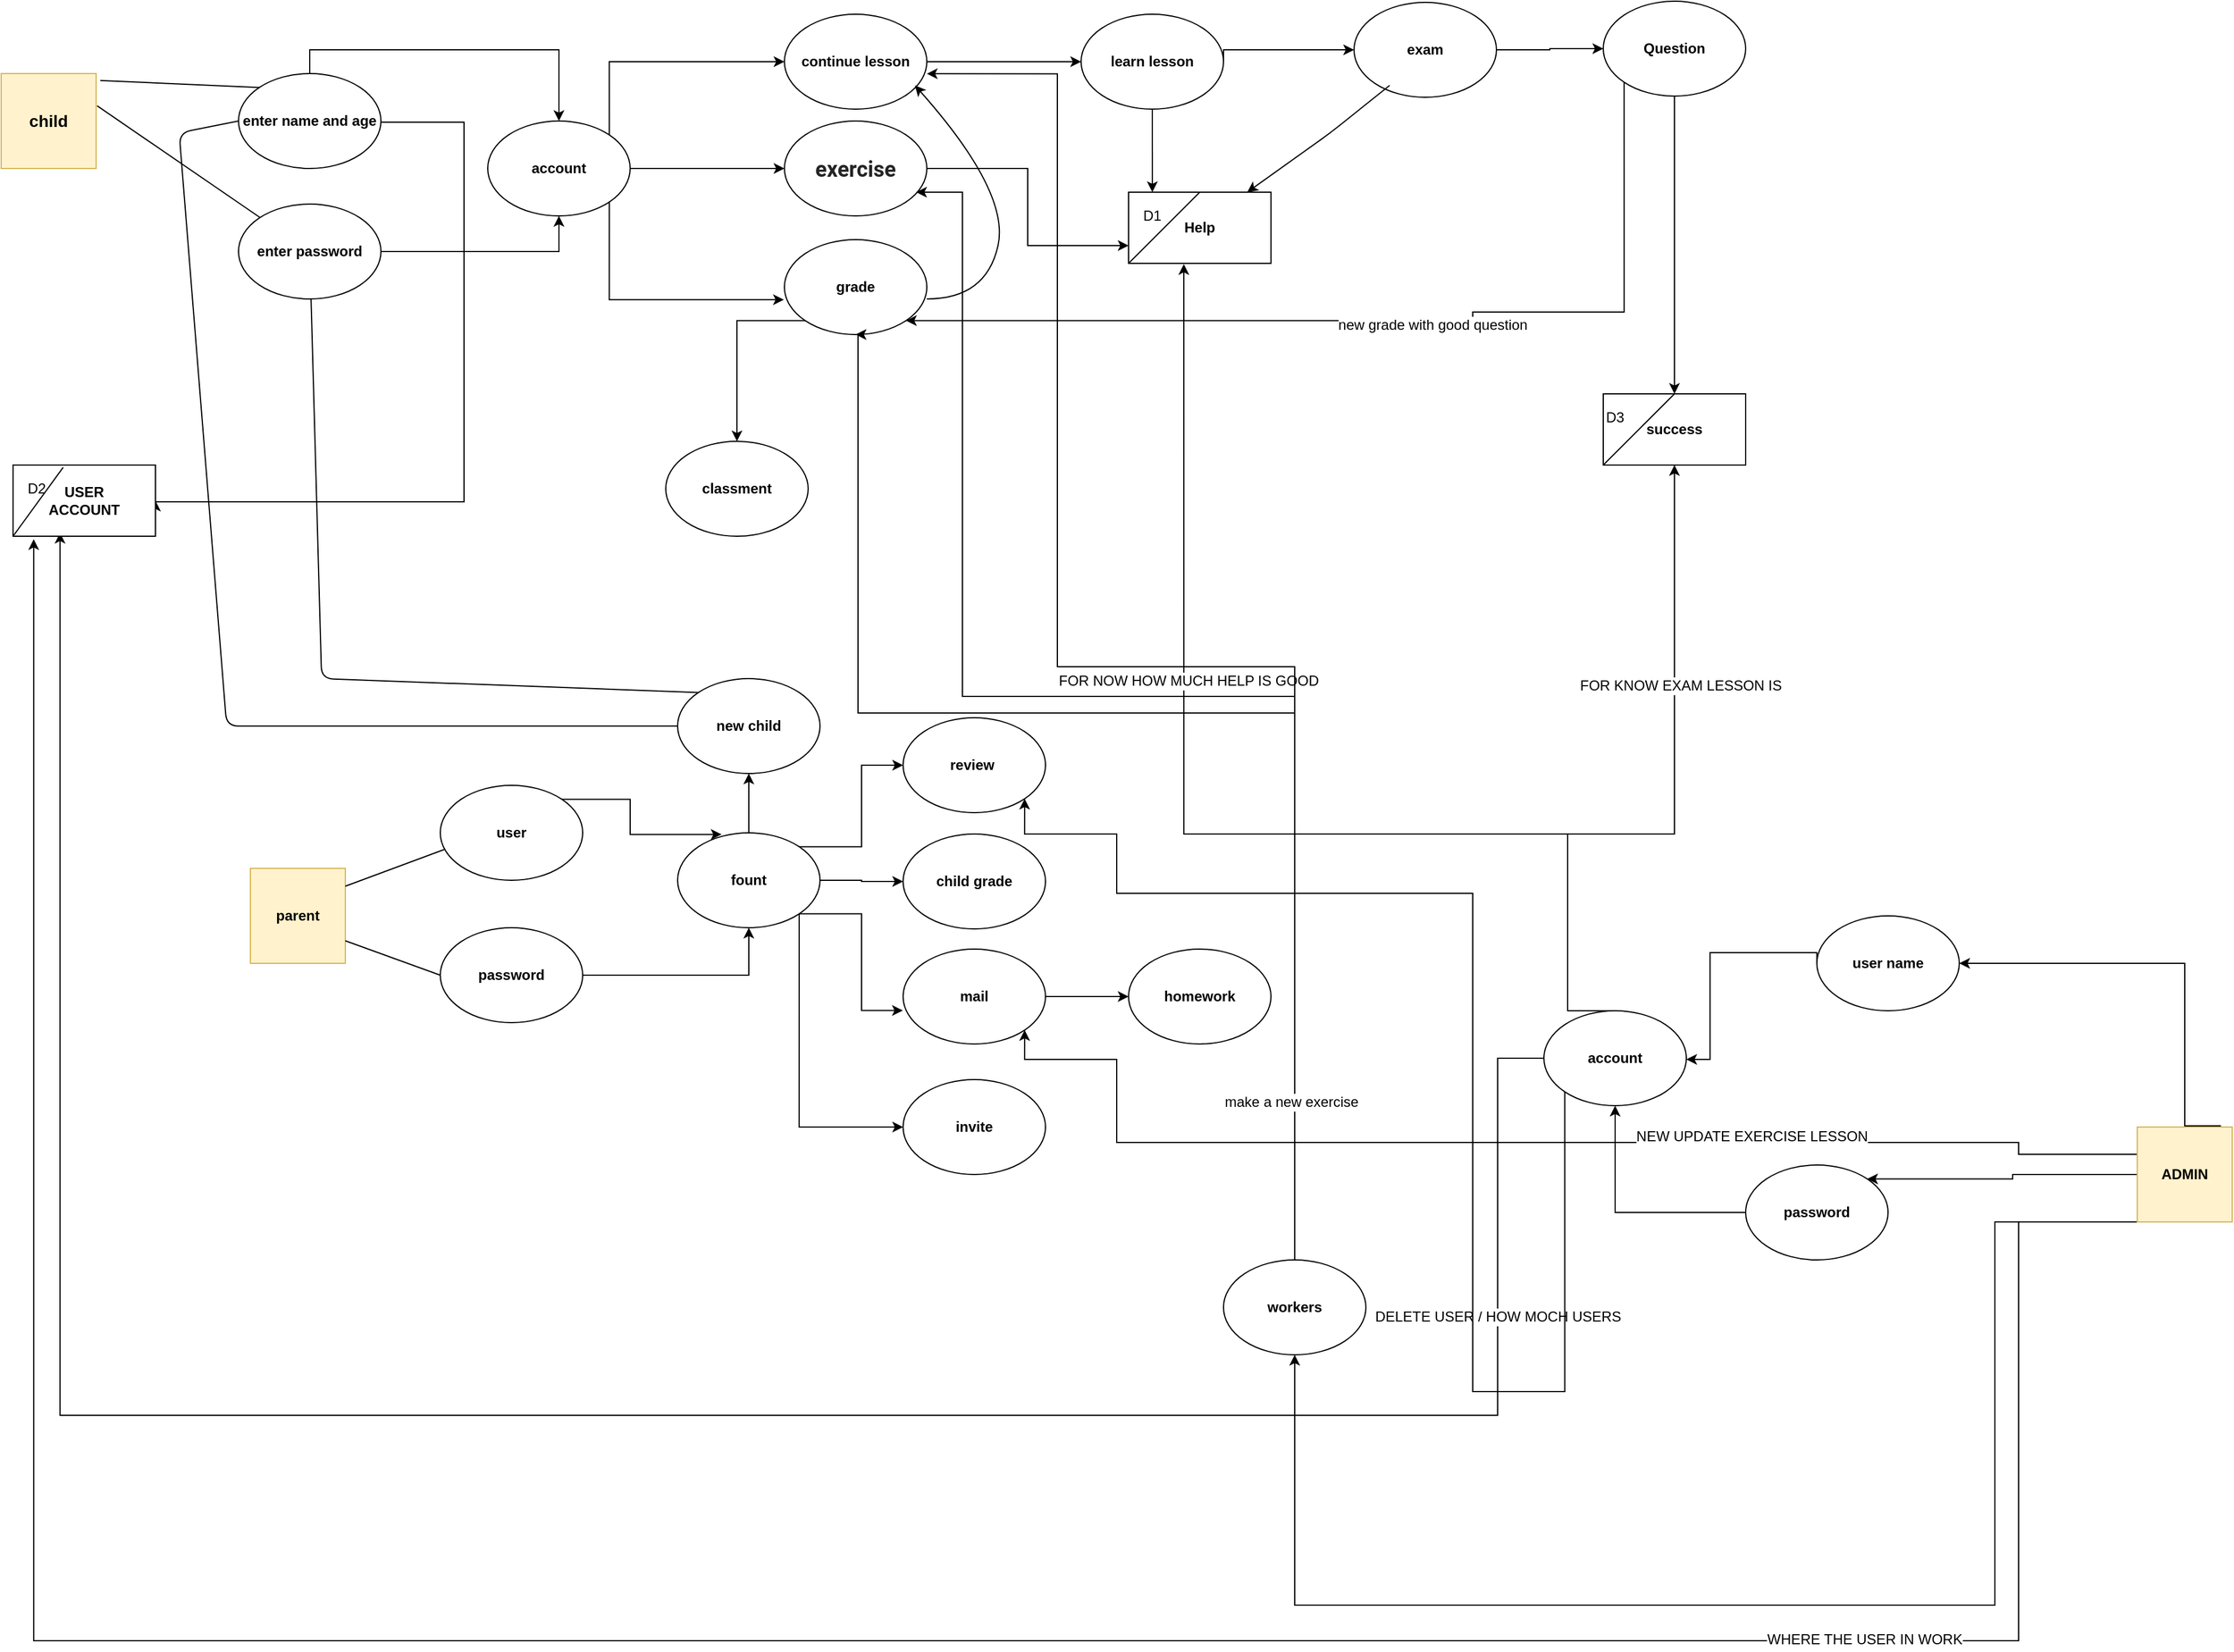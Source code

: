 <mxfile version="12.3.7" type="github" pages="1">
  <diagram id="p5BU9hymUU23O3TSgvM1" name="Page-1">
    <mxGraphModel dx="2015" dy="2181" grid="1" gridSize="10" guides="1" tooltips="1" connect="1" arrows="1" fold="1" page="1" pageScale="1" pageWidth="827" pageHeight="1169" math="0" shadow="0">
      <root>
        <mxCell id="0"/>
        <mxCell id="1" parent="0"/>
        <mxCell id="aAzarC-H_IoA1S3gir9M-2" value="&lt;font style=&quot;font-size: 14px&quot;&gt;&lt;b&gt;child&lt;/b&gt;&lt;/font&gt;" style="whiteSpace=wrap;html=1;aspect=fixed;fillColor=#fff2cc;strokeColor=#d6b656;" parent="1" vertex="1">
          <mxGeometry x="30" y="20" width="80" height="80" as="geometry"/>
        </mxCell>
        <mxCell id="aAzarC-H_IoA1S3gir9M-10" style="edgeStyle=orthogonalEdgeStyle;rounded=0;orthogonalLoop=1;jettySize=auto;html=1;exitX=0.5;exitY=0;exitDx=0;exitDy=0;entryX=0.5;entryY=0;entryDx=0;entryDy=0;" parent="1" source="aAzarC-H_IoA1S3gir9M-3" target="aAzarC-H_IoA1S3gir9M-8" edge="1">
          <mxGeometry relative="1" as="geometry"/>
        </mxCell>
        <mxCell id="aAzarC-H_IoA1S3gir9M-107" style="edgeStyle=orthogonalEdgeStyle;rounded=0;orthogonalLoop=1;jettySize=auto;html=1;exitX=1;exitY=0.5;exitDx=0;exitDy=0;entryX=1;entryY=0.5;entryDx=0;entryDy=0;" parent="1" source="aAzarC-H_IoA1S3gir9M-3" target="aAzarC-H_IoA1S3gir9M-76" edge="1">
          <mxGeometry relative="1" as="geometry">
            <mxPoint x="390" y="470" as="targetPoint"/>
            <Array as="points">
              <mxPoint x="420" y="61"/>
              <mxPoint x="420" y="381"/>
            </Array>
          </mxGeometry>
        </mxCell>
        <mxCell id="aAzarC-H_IoA1S3gir9M-3" value="&lt;b&gt;enter name and age&lt;/b&gt;" style="ellipse;whiteSpace=wrap;html=1;" parent="1" vertex="1">
          <mxGeometry x="230" y="20" width="120" height="80" as="geometry"/>
        </mxCell>
        <mxCell id="aAzarC-H_IoA1S3gir9M-4" value="" style="endArrow=none;html=1;exitX=1.044;exitY=0.074;exitDx=0;exitDy=0;exitPerimeter=0;entryX=0;entryY=0;entryDx=0;entryDy=0;" parent="1" source="aAzarC-H_IoA1S3gir9M-2" target="aAzarC-H_IoA1S3gir9M-3" edge="1">
          <mxGeometry width="50" height="50" relative="1" as="geometry">
            <mxPoint x="150" y="80" as="sourcePoint"/>
            <mxPoint x="200" y="30" as="targetPoint"/>
          </mxGeometry>
        </mxCell>
        <mxCell id="aAzarC-H_IoA1S3gir9M-9" style="edgeStyle=orthogonalEdgeStyle;rounded=0;orthogonalLoop=1;jettySize=auto;html=1;exitX=1;exitY=0.5;exitDx=0;exitDy=0;entryX=0.5;entryY=1;entryDx=0;entryDy=0;" parent="1" source="aAzarC-H_IoA1S3gir9M-5" target="aAzarC-H_IoA1S3gir9M-8" edge="1">
          <mxGeometry relative="1" as="geometry"/>
        </mxCell>
        <mxCell id="aAzarC-H_IoA1S3gir9M-5" value="&lt;b&gt;enter password&lt;/b&gt;" style="ellipse;whiteSpace=wrap;html=1;" parent="1" vertex="1">
          <mxGeometry x="230" y="130" width="120" height="80" as="geometry"/>
        </mxCell>
        <mxCell id="aAzarC-H_IoA1S3gir9M-7" value="" style="endArrow=none;html=1;exitX=1.011;exitY=0.34;exitDx=0;exitDy=0;exitPerimeter=0;" parent="1" source="aAzarC-H_IoA1S3gir9M-2" target="aAzarC-H_IoA1S3gir9M-5" edge="1">
          <mxGeometry width="50" height="50" relative="1" as="geometry">
            <mxPoint x="30" y="280" as="sourcePoint"/>
            <mxPoint x="80" y="230" as="targetPoint"/>
            <Array as="points"/>
          </mxGeometry>
        </mxCell>
        <mxCell id="aAzarC-H_IoA1S3gir9M-14" style="edgeStyle=orthogonalEdgeStyle;rounded=0;orthogonalLoop=1;jettySize=auto;html=1;exitX=1;exitY=1;exitDx=0;exitDy=0;entryX=-0.004;entryY=0.633;entryDx=0;entryDy=0;entryPerimeter=0;" parent="1" source="aAzarC-H_IoA1S3gir9M-8" target="aAzarC-H_IoA1S3gir9M-13" edge="1">
          <mxGeometry relative="1" as="geometry">
            <Array as="points">
              <mxPoint x="542" y="211"/>
            </Array>
          </mxGeometry>
        </mxCell>
        <mxCell id="aAzarC-H_IoA1S3gir9M-15" style="edgeStyle=orthogonalEdgeStyle;rounded=0;orthogonalLoop=1;jettySize=auto;html=1;exitX=1;exitY=0.5;exitDx=0;exitDy=0;" parent="1" source="aAzarC-H_IoA1S3gir9M-8" target="aAzarC-H_IoA1S3gir9M-12" edge="1">
          <mxGeometry relative="1" as="geometry"/>
        </mxCell>
        <mxCell id="aAzarC-H_IoA1S3gir9M-16" style="edgeStyle=orthogonalEdgeStyle;rounded=0;orthogonalLoop=1;jettySize=auto;html=1;exitX=1;exitY=0;exitDx=0;exitDy=0;entryX=0;entryY=0.5;entryDx=0;entryDy=0;" parent="1" source="aAzarC-H_IoA1S3gir9M-8" target="aAzarC-H_IoA1S3gir9M-11" edge="1">
          <mxGeometry relative="1" as="geometry">
            <Array as="points">
              <mxPoint x="542" y="10"/>
            </Array>
          </mxGeometry>
        </mxCell>
        <mxCell id="aAzarC-H_IoA1S3gir9M-8" value="&lt;b&gt;account&lt;/b&gt;" style="ellipse;whiteSpace=wrap;html=1;" parent="1" vertex="1">
          <mxGeometry x="440" y="60" width="120" height="80" as="geometry"/>
        </mxCell>
        <mxCell id="aAzarC-H_IoA1S3gir9M-21" style="edgeStyle=orthogonalEdgeStyle;rounded=0;orthogonalLoop=1;jettySize=auto;html=1;exitX=1;exitY=0.5;exitDx=0;exitDy=0;" parent="1" source="aAzarC-H_IoA1S3gir9M-11" target="aAzarC-H_IoA1S3gir9M-19" edge="1">
          <mxGeometry relative="1" as="geometry"/>
        </mxCell>
        <mxCell id="aAzarC-H_IoA1S3gir9M-11" value="&lt;b&gt;continue lesson&lt;/b&gt;" style="ellipse;whiteSpace=wrap;html=1;" parent="1" vertex="1">
          <mxGeometry x="690" y="-30" width="120" height="80" as="geometry"/>
        </mxCell>
        <mxCell id="aAzarC-H_IoA1S3gir9M-32" style="edgeStyle=orthogonalEdgeStyle;rounded=0;orthogonalLoop=1;jettySize=auto;html=1;exitX=1;exitY=0.5;exitDx=0;exitDy=0;entryX=0;entryY=0.75;entryDx=0;entryDy=0;" parent="1" source="aAzarC-H_IoA1S3gir9M-12" target="aAzarC-H_IoA1S3gir9M-23" edge="1">
          <mxGeometry relative="1" as="geometry"/>
        </mxCell>
        <mxCell id="aAzarC-H_IoA1S3gir9M-12" value="&lt;font color=&quot;#252525&quot; face=&quot;roboto, arial, sans-serif&quot;&gt;&lt;span style=&quot;font-size: 18px&quot;&gt;&lt;b&gt;exercise&lt;/b&gt;&lt;/span&gt;&lt;/font&gt;" style="ellipse;whiteSpace=wrap;html=1;" parent="1" vertex="1">
          <mxGeometry x="690" y="60" width="120" height="80" as="geometry"/>
        </mxCell>
        <mxCell id="aAzarC-H_IoA1S3gir9M-18" style="edgeStyle=orthogonalEdgeStyle;rounded=0;orthogonalLoop=1;jettySize=auto;html=1;exitX=0;exitY=1;exitDx=0;exitDy=0;" parent="1" source="aAzarC-H_IoA1S3gir9M-13" target="aAzarC-H_IoA1S3gir9M-17" edge="1">
          <mxGeometry relative="1" as="geometry">
            <Array as="points">
              <mxPoint x="650" y="228"/>
            </Array>
          </mxGeometry>
        </mxCell>
        <mxCell id="aAzarC-H_IoA1S3gir9M-13" value="&lt;b&gt;grade&lt;/b&gt;" style="ellipse;whiteSpace=wrap;html=1;" parent="1" vertex="1">
          <mxGeometry x="690" y="160" width="120" height="80" as="geometry"/>
        </mxCell>
        <mxCell id="aAzarC-H_IoA1S3gir9M-17" value="&lt;b&gt;classment&lt;/b&gt;" style="ellipse;whiteSpace=wrap;html=1;" parent="1" vertex="1">
          <mxGeometry x="590" y="330" width="120" height="80" as="geometry"/>
        </mxCell>
        <mxCell id="aAzarC-H_IoA1S3gir9M-22" style="edgeStyle=orthogonalEdgeStyle;rounded=0;orthogonalLoop=1;jettySize=auto;html=1;exitX=1;exitY=0.5;exitDx=0;exitDy=0;entryX=0;entryY=0.5;entryDx=0;entryDy=0;" parent="1" source="aAzarC-H_IoA1S3gir9M-19" target="aAzarC-H_IoA1S3gir9M-20" edge="1">
          <mxGeometry relative="1" as="geometry">
            <Array as="points">
              <mxPoint x="1060"/>
            </Array>
          </mxGeometry>
        </mxCell>
        <mxCell id="aAzarC-H_IoA1S3gir9M-31" style="edgeStyle=orthogonalEdgeStyle;rounded=0;orthogonalLoop=1;jettySize=auto;html=1;exitX=0.5;exitY=1;exitDx=0;exitDy=0;entryX=0.167;entryY=0;entryDx=0;entryDy=0;entryPerimeter=0;" parent="1" source="aAzarC-H_IoA1S3gir9M-19" target="aAzarC-H_IoA1S3gir9M-23" edge="1">
          <mxGeometry relative="1" as="geometry"/>
        </mxCell>
        <mxCell id="aAzarC-H_IoA1S3gir9M-19" value="&lt;b&gt;learn lesson&lt;/b&gt;" style="ellipse;whiteSpace=wrap;html=1;" parent="1" vertex="1">
          <mxGeometry x="940" y="-30" width="120" height="80" as="geometry"/>
        </mxCell>
        <mxCell id="aAzarC-H_IoA1S3gir9M-85" style="edgeStyle=orthogonalEdgeStyle;rounded=0;orthogonalLoop=1;jettySize=auto;html=1;exitX=1;exitY=0.5;exitDx=0;exitDy=0;" parent="1" source="aAzarC-H_IoA1S3gir9M-20" target="aAzarC-H_IoA1S3gir9M-84" edge="1">
          <mxGeometry relative="1" as="geometry"/>
        </mxCell>
        <mxCell id="aAzarC-H_IoA1S3gir9M-20" value="&lt;b&gt;exam&lt;/b&gt;" style="ellipse;whiteSpace=wrap;html=1;" parent="1" vertex="1">
          <mxGeometry x="1170" y="-40" width="120" height="80" as="geometry"/>
        </mxCell>
        <mxCell id="aAzarC-H_IoA1S3gir9M-23" value="&lt;b&gt;Help&lt;/b&gt;" style="rounded=0;whiteSpace=wrap;html=1;" parent="1" vertex="1">
          <mxGeometry x="980" y="120" width="120" height="60" as="geometry"/>
        </mxCell>
        <mxCell id="aAzarC-H_IoA1S3gir9M-24" value="" style="endArrow=none;html=1;entryX=0.5;entryY=0;entryDx=0;entryDy=0;" parent="1" target="aAzarC-H_IoA1S3gir9M-23" edge="1">
          <mxGeometry width="50" height="50" relative="1" as="geometry">
            <mxPoint x="980" y="180" as="sourcePoint"/>
            <mxPoint x="1030" y="130" as="targetPoint"/>
          </mxGeometry>
        </mxCell>
        <mxCell id="aAzarC-H_IoA1S3gir9M-25" value="D1" style="text;html=1;strokeColor=none;fillColor=none;align=center;verticalAlign=middle;whiteSpace=wrap;rounded=0;" parent="1" vertex="1">
          <mxGeometry x="980" y="130" width="40" height="20" as="geometry"/>
        </mxCell>
        <mxCell id="aAzarC-H_IoA1S3gir9M-28" value="" style="endArrow=classic;html=1;" parent="1" edge="1">
          <mxGeometry width="50" height="50" relative="1" as="geometry">
            <mxPoint x="1200" y="30" as="sourcePoint"/>
            <mxPoint x="1080" y="120" as="targetPoint"/>
            <Array as="points">
              <mxPoint x="1150" y="70"/>
            </Array>
          </mxGeometry>
        </mxCell>
        <mxCell id="aAzarC-H_IoA1S3gir9M-33" value="&lt;b&gt;success&lt;/b&gt;" style="rounded=0;whiteSpace=wrap;html=1;" parent="1" vertex="1">
          <mxGeometry x="1380" y="290" width="120" height="60" as="geometry"/>
        </mxCell>
        <mxCell id="aAzarC-H_IoA1S3gir9M-34" value="" style="endArrow=none;html=1;entryX=0.5;entryY=0;entryDx=0;entryDy=0;" parent="1" edge="1">
          <mxGeometry width="50" height="50" relative="1" as="geometry">
            <mxPoint x="1380" y="350" as="sourcePoint"/>
            <mxPoint x="1440" y="290" as="targetPoint"/>
          </mxGeometry>
        </mxCell>
        <mxCell id="aAzarC-H_IoA1S3gir9M-35" value="D3" style="text;html=1;strokeColor=none;fillColor=none;align=center;verticalAlign=middle;whiteSpace=wrap;rounded=0;" parent="1" vertex="1">
          <mxGeometry x="1370" y="300" width="40" height="20" as="geometry"/>
        </mxCell>
        <mxCell id="aAzarC-H_IoA1S3gir9M-38" value="&lt;b&gt;new child&lt;/b&gt;" style="ellipse;whiteSpace=wrap;html=1;" parent="1" vertex="1">
          <mxGeometry x="600" y="530" width="120" height="80" as="geometry"/>
        </mxCell>
        <mxCell id="aAzarC-H_IoA1S3gir9M-40" style="edgeStyle=orthogonalEdgeStyle;rounded=0;orthogonalLoop=1;jettySize=auto;html=1;exitX=0.5;exitY=0;exitDx=0;exitDy=0;entryX=0.5;entryY=1;entryDx=0;entryDy=0;" parent="1" source="aAzarC-H_IoA1S3gir9M-39" target="aAzarC-H_IoA1S3gir9M-38" edge="1">
          <mxGeometry relative="1" as="geometry"/>
        </mxCell>
        <mxCell id="aAzarC-H_IoA1S3gir9M-59" style="edgeStyle=orthogonalEdgeStyle;rounded=0;orthogonalLoop=1;jettySize=auto;html=1;exitX=1;exitY=1;exitDx=0;exitDy=0;entryX=0;entryY=0.5;entryDx=0;entryDy=0;" parent="1" source="aAzarC-H_IoA1S3gir9M-39" target="aAzarC-H_IoA1S3gir9M-58" edge="1">
          <mxGeometry relative="1" as="geometry">
            <Array as="points">
              <mxPoint x="702" y="908"/>
            </Array>
          </mxGeometry>
        </mxCell>
        <mxCell id="aAzarC-H_IoA1S3gir9M-60" style="edgeStyle=orthogonalEdgeStyle;rounded=0;orthogonalLoop=1;jettySize=auto;html=1;exitX=1;exitY=1;exitDx=0;exitDy=0;entryX=-0.002;entryY=0.647;entryDx=0;entryDy=0;entryPerimeter=0;" parent="1" source="aAzarC-H_IoA1S3gir9M-39" target="aAzarC-H_IoA1S3gir9M-57" edge="1">
          <mxGeometry relative="1" as="geometry"/>
        </mxCell>
        <mxCell id="aAzarC-H_IoA1S3gir9M-61" style="edgeStyle=orthogonalEdgeStyle;rounded=0;orthogonalLoop=1;jettySize=auto;html=1;exitX=1;exitY=0.5;exitDx=0;exitDy=0;" parent="1" source="aAzarC-H_IoA1S3gir9M-39" target="aAzarC-H_IoA1S3gir9M-56" edge="1">
          <mxGeometry relative="1" as="geometry"/>
        </mxCell>
        <mxCell id="aAzarC-H_IoA1S3gir9M-62" style="edgeStyle=orthogonalEdgeStyle;rounded=0;orthogonalLoop=1;jettySize=auto;html=1;exitX=1;exitY=0;exitDx=0;exitDy=0;entryX=0;entryY=0.5;entryDx=0;entryDy=0;" parent="1" source="aAzarC-H_IoA1S3gir9M-39" target="aAzarC-H_IoA1S3gir9M-55" edge="1">
          <mxGeometry relative="1" as="geometry"/>
        </mxCell>
        <mxCell id="aAzarC-H_IoA1S3gir9M-39" value="&lt;b&gt;fount&lt;/b&gt;" style="ellipse;whiteSpace=wrap;html=1;" parent="1" vertex="1">
          <mxGeometry x="600" y="660" width="120" height="80" as="geometry"/>
        </mxCell>
        <mxCell id="aAzarC-H_IoA1S3gir9M-45" value="&lt;b&gt;parent&lt;/b&gt;" style="whiteSpace=wrap;html=1;aspect=fixed;fillColor=#fff2cc;strokeColor=#d6b656;" parent="1" vertex="1">
          <mxGeometry x="240" y="690" width="80" height="80" as="geometry"/>
        </mxCell>
        <mxCell id="aAzarC-H_IoA1S3gir9M-51" style="edgeStyle=orthogonalEdgeStyle;rounded=0;orthogonalLoop=1;jettySize=auto;html=1;exitX=1;exitY=0;exitDx=0;exitDy=0;entryX=0.309;entryY=0.017;entryDx=0;entryDy=0;entryPerimeter=0;" parent="1" source="aAzarC-H_IoA1S3gir9M-48" target="aAzarC-H_IoA1S3gir9M-39" edge="1">
          <mxGeometry relative="1" as="geometry"/>
        </mxCell>
        <mxCell id="aAzarC-H_IoA1S3gir9M-48" value="&lt;b&gt;user&lt;/b&gt;" style="ellipse;whiteSpace=wrap;html=1;" parent="1" vertex="1">
          <mxGeometry x="400" y="620" width="120" height="80" as="geometry"/>
        </mxCell>
        <mxCell id="aAzarC-H_IoA1S3gir9M-52" style="edgeStyle=orthogonalEdgeStyle;rounded=0;orthogonalLoop=1;jettySize=auto;html=1;exitX=1;exitY=0.5;exitDx=0;exitDy=0;entryX=0.5;entryY=1;entryDx=0;entryDy=0;" parent="1" source="aAzarC-H_IoA1S3gir9M-50" target="aAzarC-H_IoA1S3gir9M-39" edge="1">
          <mxGeometry relative="1" as="geometry">
            <Array as="points">
              <mxPoint x="660" y="780"/>
            </Array>
          </mxGeometry>
        </mxCell>
        <mxCell id="aAzarC-H_IoA1S3gir9M-50" value="&lt;b&gt;password&lt;/b&gt;" style="ellipse;whiteSpace=wrap;html=1;" parent="1" vertex="1">
          <mxGeometry x="400" y="740" width="120" height="80" as="geometry"/>
        </mxCell>
        <mxCell id="aAzarC-H_IoA1S3gir9M-53" value="" style="endArrow=none;html=1;entryX=0.035;entryY=0.672;entryDx=0;entryDy=0;entryPerimeter=0;" parent="1" target="aAzarC-H_IoA1S3gir9M-48" edge="1">
          <mxGeometry width="50" height="50" relative="1" as="geometry">
            <mxPoint x="320" y="705" as="sourcePoint"/>
            <mxPoint x="375" y="655" as="targetPoint"/>
          </mxGeometry>
        </mxCell>
        <mxCell id="aAzarC-H_IoA1S3gir9M-54" value="" style="endArrow=none;html=1;entryX=0;entryY=0.5;entryDx=0;entryDy=0;" parent="1" target="aAzarC-H_IoA1S3gir9M-50" edge="1">
          <mxGeometry width="50" height="50" relative="1" as="geometry">
            <mxPoint x="320" y="751" as="sourcePoint"/>
            <mxPoint x="404.2" y="719.76" as="targetPoint"/>
          </mxGeometry>
        </mxCell>
        <mxCell id="aAzarC-H_IoA1S3gir9M-55" value="&lt;b&gt;review&amp;nbsp;&lt;/b&gt;" style="ellipse;whiteSpace=wrap;html=1;" parent="1" vertex="1">
          <mxGeometry x="790" y="563" width="120" height="80" as="geometry"/>
        </mxCell>
        <mxCell id="aAzarC-H_IoA1S3gir9M-56" value="&lt;b&gt;child grade&lt;/b&gt;" style="ellipse;whiteSpace=wrap;html=1;" parent="1" vertex="1">
          <mxGeometry x="790" y="661" width="120" height="80" as="geometry"/>
        </mxCell>
        <mxCell id="aAzarC-H_IoA1S3gir9M-64" style="edgeStyle=orthogonalEdgeStyle;rounded=0;orthogonalLoop=1;jettySize=auto;html=1;exitX=1;exitY=0.5;exitDx=0;exitDy=0;entryX=0;entryY=0.5;entryDx=0;entryDy=0;" parent="1" source="aAzarC-H_IoA1S3gir9M-57" target="aAzarC-H_IoA1S3gir9M-63" edge="1">
          <mxGeometry relative="1" as="geometry"/>
        </mxCell>
        <mxCell id="aAzarC-H_IoA1S3gir9M-57" value="&lt;b&gt;mail&lt;/b&gt;" style="ellipse;whiteSpace=wrap;html=1;" parent="1" vertex="1">
          <mxGeometry x="790" y="758" width="120" height="80" as="geometry"/>
        </mxCell>
        <mxCell id="aAzarC-H_IoA1S3gir9M-58" value="&lt;b&gt;invite&lt;/b&gt;" style="ellipse;whiteSpace=wrap;html=1;" parent="1" vertex="1">
          <mxGeometry x="790" y="868" width="120" height="80" as="geometry"/>
        </mxCell>
        <mxCell id="aAzarC-H_IoA1S3gir9M-63" value="&lt;b&gt;homework&lt;/b&gt;" style="ellipse;whiteSpace=wrap;html=1;" parent="1" vertex="1">
          <mxGeometry x="980" y="758" width="120" height="80" as="geometry"/>
        </mxCell>
        <mxCell id="aAzarC-H_IoA1S3gir9M-65" value="" style="curved=1;endArrow=classic;html=1;" parent="1" edge="1">
          <mxGeometry width="50" height="50" relative="1" as="geometry">
            <mxPoint x="810" y="210" as="sourcePoint"/>
            <mxPoint x="800" y="30" as="targetPoint"/>
            <Array as="points">
              <mxPoint x="860" y="210"/>
              <mxPoint x="880" y="120"/>
            </Array>
          </mxGeometry>
        </mxCell>
        <mxCell id="aAzarC-H_IoA1S3gir9M-75" style="edgeStyle=orthogonalEdgeStyle;rounded=0;orthogonalLoop=1;jettySize=auto;html=1;exitX=0;exitY=0.5;exitDx=0;exitDy=0;entryX=0.33;entryY=0.952;entryDx=0;entryDy=0;entryPerimeter=0;" parent="1" source="aAzarC-H_IoA1S3gir9M-66" target="aAzarC-H_IoA1S3gir9M-76" edge="1">
          <mxGeometry relative="1" as="geometry">
            <mxPoint x="100" y="511" as="targetPoint"/>
            <Array as="points">
              <mxPoint x="1291" y="1151"/>
              <mxPoint x="80" y="1151"/>
            </Array>
          </mxGeometry>
        </mxCell>
        <mxCell id="aAzarC-H_IoA1S3gir9M-79" value="DELETE USER / HOW MOCH USERS" style="text;html=1;align=center;verticalAlign=middle;resizable=0;points=[];;labelBackgroundColor=#ffffff;" parent="aAzarC-H_IoA1S3gir9M-75" vertex="1" connectable="0">
          <mxGeometry x="-0.776" relative="1" as="geometry">
            <mxPoint as="offset"/>
          </mxGeometry>
        </mxCell>
        <mxCell id="aAzarC-H_IoA1S3gir9M-80" style="edgeStyle=orthogonalEdgeStyle;rounded=0;orthogonalLoop=1;jettySize=auto;html=1;exitX=0.5;exitY=0;exitDx=0;exitDy=0;entryX=0.388;entryY=1.01;entryDx=0;entryDy=0;entryPerimeter=0;" parent="1" source="aAzarC-H_IoA1S3gir9M-66" target="aAzarC-H_IoA1S3gir9M-23" edge="1">
          <mxGeometry relative="1" as="geometry">
            <Array as="points">
              <mxPoint x="1350" y="661"/>
              <mxPoint x="1027" y="661"/>
            </Array>
          </mxGeometry>
        </mxCell>
        <mxCell id="aAzarC-H_IoA1S3gir9M-83" value="FOR NOW HOW MUCH HELP IS GOOD&amp;nbsp;" style="text;html=1;align=center;verticalAlign=middle;resizable=0;points=[];;labelBackgroundColor=#ffffff;" parent="aAzarC-H_IoA1S3gir9M-80" vertex="1" connectable="0">
          <mxGeometry x="0.292" y="-5" relative="1" as="geometry">
            <mxPoint as="offset"/>
          </mxGeometry>
        </mxCell>
        <mxCell id="aAzarC-H_IoA1S3gir9M-81" style="edgeStyle=orthogonalEdgeStyle;rounded=0;orthogonalLoop=1;jettySize=auto;html=1;exitX=0.5;exitY=0;exitDx=0;exitDy=0;" parent="1" source="aAzarC-H_IoA1S3gir9M-66" target="aAzarC-H_IoA1S3gir9M-33" edge="1">
          <mxGeometry relative="1" as="geometry">
            <Array as="points">
              <mxPoint x="1350" y="661"/>
              <mxPoint x="1440" y="661"/>
            </Array>
          </mxGeometry>
        </mxCell>
        <mxCell id="aAzarC-H_IoA1S3gir9M-82" value="FOR KNOW EXAM LESSON IS" style="text;html=1;align=center;verticalAlign=middle;resizable=0;points=[];;labelBackgroundColor=#ffffff;" parent="aAzarC-H_IoA1S3gir9M-81" vertex="1" connectable="0">
          <mxGeometry x="0.371" y="-5" relative="1" as="geometry">
            <mxPoint as="offset"/>
          </mxGeometry>
        </mxCell>
        <mxCell id="aAzarC-H_IoA1S3gir9M-104" style="edgeStyle=orthogonalEdgeStyle;rounded=0;orthogonalLoop=1;jettySize=auto;html=1;exitX=0;exitY=0;exitDx=0;exitDy=0;entryX=1;entryY=1;entryDx=0;entryDy=0;" parent="1" source="aAzarC-H_IoA1S3gir9M-66" target="aAzarC-H_IoA1S3gir9M-55" edge="1">
          <mxGeometry relative="1" as="geometry">
            <mxPoint x="1200" y="710" as="targetPoint"/>
            <Array as="points">
              <mxPoint x="1270" y="1131"/>
              <mxPoint x="1270" y="711"/>
              <mxPoint x="970" y="711"/>
              <mxPoint x="970" y="661"/>
              <mxPoint x="893" y="661"/>
            </Array>
          </mxGeometry>
        </mxCell>
        <mxCell id="aAzarC-H_IoA1S3gir9M-66" value="&lt;b&gt;account&lt;/b&gt;" style="ellipse;whiteSpace=wrap;html=1;" parent="1" vertex="1">
          <mxGeometry x="1330" y="810" width="120" height="80" as="geometry"/>
        </mxCell>
        <mxCell id="aAzarC-H_IoA1S3gir9M-74" style="edgeStyle=orthogonalEdgeStyle;rounded=0;orthogonalLoop=1;jettySize=auto;html=1;exitX=0;exitY=0.5;exitDx=0;exitDy=0;" parent="1" source="aAzarC-H_IoA1S3gir9M-67" target="aAzarC-H_IoA1S3gir9M-66" edge="1">
          <mxGeometry relative="1" as="geometry">
            <Array as="points">
              <mxPoint x="1560" y="761"/>
              <mxPoint x="1470" y="761"/>
              <mxPoint x="1470" y="851"/>
            </Array>
          </mxGeometry>
        </mxCell>
        <mxCell id="aAzarC-H_IoA1S3gir9M-67" value="&lt;b&gt;user name&lt;/b&gt;" style="ellipse;whiteSpace=wrap;html=1;" parent="1" vertex="1">
          <mxGeometry x="1560" y="730" width="120" height="80" as="geometry"/>
        </mxCell>
        <mxCell id="aAzarC-H_IoA1S3gir9M-73" style="edgeStyle=orthogonalEdgeStyle;rounded=0;orthogonalLoop=1;jettySize=auto;html=1;exitX=0;exitY=0.5;exitDx=0;exitDy=0;" parent="1" source="aAzarC-H_IoA1S3gir9M-68" target="aAzarC-H_IoA1S3gir9M-66" edge="1">
          <mxGeometry relative="1" as="geometry"/>
        </mxCell>
        <mxCell id="aAzarC-H_IoA1S3gir9M-68" value="password" style="ellipse;whiteSpace=wrap;html=1;fontStyle=1" parent="1" vertex="1">
          <mxGeometry x="1500" y="940" width="120" height="80" as="geometry"/>
        </mxCell>
        <mxCell id="aAzarC-H_IoA1S3gir9M-91" style="edgeStyle=orthogonalEdgeStyle;rounded=0;orthogonalLoop=1;jettySize=auto;html=1;exitX=0.5;exitY=0;exitDx=0;exitDy=0;entryX=1;entryY=0.627;entryDx=0;entryDy=0;entryPerimeter=0;" parent="1" source="aAzarC-H_IoA1S3gir9M-69" target="aAzarC-H_IoA1S3gir9M-11" edge="1">
          <mxGeometry relative="1" as="geometry">
            <mxPoint x="890" y="20" as="targetPoint"/>
            <Array as="points">
              <mxPoint x="1120" y="520"/>
              <mxPoint x="920" y="520"/>
              <mxPoint x="920" y="20"/>
            </Array>
          </mxGeometry>
        </mxCell>
        <mxCell id="aAzarC-H_IoA1S3gir9M-92" style="edgeStyle=orthogonalEdgeStyle;rounded=0;orthogonalLoop=1;jettySize=auto;html=1;exitX=0.5;exitY=0;exitDx=0;exitDy=0;" parent="1" source="aAzarC-H_IoA1S3gir9M-69" edge="1">
          <mxGeometry relative="1" as="geometry">
            <mxPoint x="801" y="120" as="targetPoint"/>
            <Array as="points">
              <mxPoint x="1120" y="545"/>
              <mxPoint x="840" y="545"/>
              <mxPoint x="840" y="120"/>
            </Array>
          </mxGeometry>
        </mxCell>
        <mxCell id="aAzarC-H_IoA1S3gir9M-93" style="edgeStyle=orthogonalEdgeStyle;rounded=0;orthogonalLoop=1;jettySize=auto;html=1;exitX=0.5;exitY=0;exitDx=0;exitDy=0;entryX=0.5;entryY=1;entryDx=0;entryDy=0;" parent="1" source="aAzarC-H_IoA1S3gir9M-69" target="aAzarC-H_IoA1S3gir9M-13" edge="1">
          <mxGeometry relative="1" as="geometry">
            <Array as="points">
              <mxPoint x="1120" y="559"/>
              <mxPoint x="752" y="559"/>
            </Array>
          </mxGeometry>
        </mxCell>
        <mxCell id="aAzarC-H_IoA1S3gir9M-94" value="make a new exercise" style="text;html=1;align=center;verticalAlign=middle;resizable=0;points=[];;labelBackgroundColor=#ffffff;" parent="aAzarC-H_IoA1S3gir9M-93" vertex="1" connectable="0">
          <mxGeometry x="-0.769" y="3" relative="1" as="geometry">
            <mxPoint as="offset"/>
          </mxGeometry>
        </mxCell>
        <mxCell id="aAzarC-H_IoA1S3gir9M-69" value="&lt;b&gt;workers&lt;/b&gt;" style="ellipse;whiteSpace=wrap;html=1;" parent="1" vertex="1">
          <mxGeometry x="1060" y="1020" width="120" height="80" as="geometry"/>
        </mxCell>
        <mxCell id="aAzarC-H_IoA1S3gir9M-96" style="edgeStyle=orthogonalEdgeStyle;rounded=0;orthogonalLoop=1;jettySize=auto;html=1;exitX=0.5;exitY=0;exitDx=0;exitDy=0;entryX=1;entryY=1;entryDx=0;entryDy=0;" parent="1" source="aAzarC-H_IoA1S3gir9M-70" target="aAzarC-H_IoA1S3gir9M-57" edge="1">
          <mxGeometry relative="1" as="geometry">
            <mxPoint x="950" y="830" as="targetPoint"/>
            <Array as="points">
              <mxPoint x="1900" y="907"/>
              <mxPoint x="1900" y="931"/>
              <mxPoint x="1730" y="931"/>
              <mxPoint x="1730" y="921"/>
              <mxPoint x="970" y="921"/>
              <mxPoint x="970" y="851"/>
              <mxPoint x="892" y="851"/>
            </Array>
          </mxGeometry>
        </mxCell>
        <mxCell id="aAzarC-H_IoA1S3gir9M-97" value="NEW UPDATE EXERCISE LESSON" style="text;html=1;align=center;verticalAlign=middle;resizable=0;points=[];;labelBackgroundColor=#ffffff;" parent="aAzarC-H_IoA1S3gir9M-96" vertex="1" connectable="0">
          <mxGeometry x="-0.21" y="-5" relative="1" as="geometry">
            <mxPoint x="1" as="offset"/>
          </mxGeometry>
        </mxCell>
        <mxCell id="aAzarC-H_IoA1S3gir9M-98" style="edgeStyle=orthogonalEdgeStyle;rounded=0;orthogonalLoop=1;jettySize=auto;html=1;exitX=0.5;exitY=1;exitDx=0;exitDy=0;entryX=0.145;entryY=1.041;entryDx=0;entryDy=0;entryPerimeter=0;" parent="1" source="aAzarC-H_IoA1S3gir9M-70" target="aAzarC-H_IoA1S3gir9M-76" edge="1">
          <mxGeometry relative="1" as="geometry">
            <mxPoint x="60" y="420" as="targetPoint"/>
            <Array as="points">
              <mxPoint x="1730" y="1341"/>
              <mxPoint x="57" y="1341"/>
            </Array>
          </mxGeometry>
        </mxCell>
        <mxCell id="aAzarC-H_IoA1S3gir9M-99" value="WHERE THE USER IN WORK" style="text;html=1;align=center;verticalAlign=middle;resizable=0;points=[];;labelBackgroundColor=#ffffff;" parent="aAzarC-H_IoA1S3gir9M-98" vertex="1" connectable="0">
          <mxGeometry x="-0.597" y="-1" relative="1" as="geometry">
            <mxPoint as="offset"/>
          </mxGeometry>
        </mxCell>
        <mxCell id="aAzarC-H_IoA1S3gir9M-103" style="edgeStyle=orthogonalEdgeStyle;rounded=0;orthogonalLoop=1;jettySize=auto;html=1;exitX=0.25;exitY=1;exitDx=0;exitDy=0;entryX=0.5;entryY=1;entryDx=0;entryDy=0;" parent="1" source="aAzarC-H_IoA1S3gir9M-70" target="aAzarC-H_IoA1S3gir9M-69" edge="1">
          <mxGeometry relative="1" as="geometry">
            <mxPoint x="1150" y="1221" as="targetPoint"/>
            <Array as="points">
              <mxPoint x="1710" y="1311"/>
              <mxPoint x="1120" y="1311"/>
            </Array>
          </mxGeometry>
        </mxCell>
        <mxCell id="aAzarC-H_IoA1S3gir9M-110" style="edgeStyle=orthogonalEdgeStyle;rounded=0;orthogonalLoop=1;jettySize=auto;html=1;exitX=0.5;exitY=0;exitDx=0;exitDy=0;entryX=1;entryY=0.5;entryDx=0;entryDy=0;" parent="1" source="aAzarC-H_IoA1S3gir9M-70" target="aAzarC-H_IoA1S3gir9M-67" edge="1">
          <mxGeometry relative="1" as="geometry"/>
        </mxCell>
        <mxCell id="aAzarC-H_IoA1S3gir9M-112" style="edgeStyle=orthogonalEdgeStyle;rounded=0;orthogonalLoop=1;jettySize=auto;html=1;exitX=0;exitY=0.5;exitDx=0;exitDy=0;entryX=1;entryY=0;entryDx=0;entryDy=0;" parent="1" source="aAzarC-H_IoA1S3gir9M-70" target="aAzarC-H_IoA1S3gir9M-68" edge="1">
          <mxGeometry relative="1" as="geometry"/>
        </mxCell>
        <mxCell id="aAzarC-H_IoA1S3gir9M-70" value="&lt;b&gt;ADMIN&lt;/b&gt;" style="whiteSpace=wrap;html=1;aspect=fixed;fillColor=#fff2cc;strokeColor=#d6b656;" parent="1" vertex="1">
          <mxGeometry x="1830" y="908" width="80" height="80" as="geometry"/>
        </mxCell>
        <mxCell id="aAzarC-H_IoA1S3gir9M-76" value="&lt;b&gt;USER&lt;br&gt;ACCOUNT&lt;/b&gt;" style="rounded=0;whiteSpace=wrap;html=1;" parent="1" vertex="1">
          <mxGeometry x="40" y="350" width="120" height="60" as="geometry"/>
        </mxCell>
        <mxCell id="aAzarC-H_IoA1S3gir9M-77" value="" style="endArrow=none;html=1;entryX=0.352;entryY=0.033;entryDx=0;entryDy=0;entryPerimeter=0;" parent="1" target="aAzarC-H_IoA1S3gir9M-76" edge="1">
          <mxGeometry width="50" height="50" relative="1" as="geometry">
            <mxPoint x="40" y="410" as="sourcePoint"/>
            <mxPoint x="90" y="360" as="targetPoint"/>
          </mxGeometry>
        </mxCell>
        <mxCell id="aAzarC-H_IoA1S3gir9M-78" value="D2" style="text;html=1;strokeColor=none;fillColor=none;align=center;verticalAlign=middle;whiteSpace=wrap;rounded=0;" parent="1" vertex="1">
          <mxGeometry x="40" y="360" width="40" height="20" as="geometry"/>
        </mxCell>
        <mxCell id="aAzarC-H_IoA1S3gir9M-86" style="edgeStyle=orthogonalEdgeStyle;rounded=0;orthogonalLoop=1;jettySize=auto;html=1;exitX=0.5;exitY=1;exitDx=0;exitDy=0;" parent="1" source="aAzarC-H_IoA1S3gir9M-84" edge="1">
          <mxGeometry relative="1" as="geometry">
            <mxPoint x="1440" y="290" as="targetPoint"/>
          </mxGeometry>
        </mxCell>
        <mxCell id="aAzarC-H_IoA1S3gir9M-89" style="edgeStyle=orthogonalEdgeStyle;rounded=0;orthogonalLoop=1;jettySize=auto;html=1;exitX=0;exitY=1;exitDx=0;exitDy=0;entryX=1;entryY=1;entryDx=0;entryDy=0;" parent="1" source="aAzarC-H_IoA1S3gir9M-84" target="aAzarC-H_IoA1S3gir9M-13" edge="1">
          <mxGeometry relative="1" as="geometry">
            <mxPoint x="1110" y="221" as="targetPoint"/>
            <Array as="points">
              <mxPoint x="1397" y="221"/>
              <mxPoint x="1270" y="221"/>
              <mxPoint x="1270" y="228"/>
            </Array>
          </mxGeometry>
        </mxCell>
        <mxCell id="aAzarC-H_IoA1S3gir9M-90" value="new grade with good question" style="text;html=1;align=center;verticalAlign=middle;resizable=0;points=[];;labelBackgroundColor=#ffffff;" parent="aAzarC-H_IoA1S3gir9M-89" vertex="1" connectable="0">
          <mxGeometry x="-0.099" y="3" relative="1" as="geometry">
            <mxPoint as="offset"/>
          </mxGeometry>
        </mxCell>
        <mxCell id="aAzarC-H_IoA1S3gir9M-84" value="&lt;b&gt;Question&lt;/b&gt;" style="ellipse;whiteSpace=wrap;html=1;" parent="1" vertex="1">
          <mxGeometry x="1380" y="-41" width="120" height="80" as="geometry"/>
        </mxCell>
        <mxCell id="aAzarC-H_IoA1S3gir9M-105" value="" style="endArrow=none;html=1;entryX=0;entryY=0.5;entryDx=0;entryDy=0;exitX=0;exitY=0.5;exitDx=0;exitDy=0;" parent="1" source="aAzarC-H_IoA1S3gir9M-3" target="aAzarC-H_IoA1S3gir9M-38" edge="1">
          <mxGeometry width="50" height="50" relative="1" as="geometry">
            <mxPoint x="180" y="50" as="sourcePoint"/>
            <mxPoint x="460" y="480" as="targetPoint"/>
            <Array as="points">
              <mxPoint x="180" y="70"/>
              <mxPoint x="220" y="570"/>
            </Array>
          </mxGeometry>
        </mxCell>
        <mxCell id="aAzarC-H_IoA1S3gir9M-106" value="" style="endArrow=none;html=1;entryX=0;entryY=0;entryDx=0;entryDy=0;" parent="1" source="aAzarC-H_IoA1S3gir9M-5" target="aAzarC-H_IoA1S3gir9M-38" edge="1">
          <mxGeometry width="50" height="50" relative="1" as="geometry">
            <mxPoint x="410" y="435" as="sourcePoint"/>
            <mxPoint x="460" y="385" as="targetPoint"/>
            <Array as="points">
              <mxPoint x="300" y="530"/>
            </Array>
          </mxGeometry>
        </mxCell>
      </root>
    </mxGraphModel>
  </diagram>
</mxfile>
